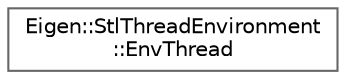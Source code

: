 digraph "类继承关系图"
{
 // LATEX_PDF_SIZE
  bgcolor="transparent";
  edge [fontname=Helvetica,fontsize=10,labelfontname=Helvetica,labelfontsize=10];
  node [fontname=Helvetica,fontsize=10,shape=box,height=0.2,width=0.4];
  rankdir="LR";
  Node0 [id="Node000000",label="Eigen::StlThreadEnvironment\l::EnvThread",height=0.2,width=0.4,color="grey40", fillcolor="white", style="filled",URL="$class_eigen_1_1_stl_thread_environment_1_1_env_thread.html",tooltip=" "];
}
